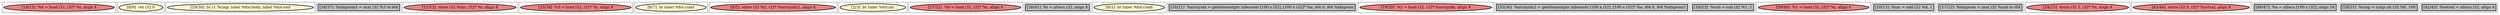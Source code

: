 
digraph G {





subgraph cluster22 {


node94 [penwidth=3.0,fontsize=20,fillcolor=lightcoral,label="[14/15]  %4 = load i32, i32* %i, align 4",shape=ellipse,style=filled ]



}

subgraph cluster20 {


node92 [penwidth=3.0,fontsize=20,fillcolor=lemonchiffon,label="[8/9]  ret i32 0",shape=ellipse,style=filled ]



}

subgraph cluster18 {


node90 [penwidth=3.0,fontsize=20,fillcolor=lemonchiffon,label="[29/30]  br i1 %cmp, label %for.body, label %for.end",shape=ellipse,style=filled ]



}

subgraph cluster16 {


node88 [penwidth=3.0,fontsize=20,fillcolor=grey,label="[34/37]  %idxprom1 = zext i32 %3 to i64",shape=rectangle,style=filled ]



}

subgraph cluster17 {


node89 [penwidth=3.0,fontsize=20,fillcolor=lightcoral,label="[11/12]  store i32 %inc, i32* %i, align 4",shape=ellipse,style=filled ]



}

subgraph cluster4 {


node76 [penwidth=3.0,fontsize=20,fillcolor=lightcoral,label="[33/38]  %3 = load i32, i32* %i, align 4",shape=ellipse,style=filled ]



}

subgraph cluster3 {


node75 [penwidth=3.0,fontsize=20,fillcolor=lemonchiffon,label="[6/7]  br label %for.cond",shape=ellipse,style=filled ]



}

subgraph cluster2 {


node74 [penwidth=3.0,fontsize=20,fillcolor=lightcoral,label="[4/5]  store i32 %2, i32* %arrayidx2, align 4",shape=ellipse,style=filled ]



}

subgraph cluster1 {


node73 [penwidth=3.0,fontsize=20,fillcolor=lemonchiffon,label="[2/3]  br label %for.inc",shape=ellipse,style=filled ]



}

subgraph cluster12 {


node84 [penwidth=3.0,fontsize=20,fillcolor=lightcoral,label="[27/32]  %0 = load i32, i32* %i, align 4",shape=ellipse,style=filled ]



}

subgraph cluster5 {


node77 [penwidth=3.0,fontsize=20,fillcolor=grey,label="[26/41]  %i = alloca i32, align 4",shape=rectangle,style=filled ]



}

subgraph cluster0 {


node72 [penwidth=3.0,fontsize=20,fillcolor=lemonchiffon,label="[0/1]  br label %for.cond",shape=ellipse,style=filled ]



}

subgraph cluster6 {


node78 [penwidth=3.0,fontsize=20,fillcolor=grey,label="[18/21]  %arrayidx = getelementptr inbounds [100 x i32], [100 x i32]* %a, i64 0, i64 %idxprom",shape=rectangle,style=filled ]



}

subgraph cluster14 {


node86 [penwidth=3.0,fontsize=20,fillcolor=lightcoral,label="[19/20]  %2 = load i32, i32* %arrayidx, align 4",shape=ellipse,style=filled ]



}

subgraph cluster7 {


node79 [penwidth=3.0,fontsize=20,fillcolor=grey,label="[35/36]  %arrayidx2 = getelementptr inbounds [100 x i32], [100 x i32]* %a, i64 0, i64 %idxprom1",shape=rectangle,style=filled ]



}

subgraph cluster23 {


node95 [penwidth=3.0,fontsize=20,fillcolor=grey,label="[16/23]  %sub = sub i32 %1, 1",shape=rectangle,style=filled ]



}

subgraph cluster8 {


node80 [penwidth=3.0,fontsize=20,fillcolor=lightcoral,label="[39/40]  %1 = load i32, i32* %i, align 4",shape=ellipse,style=filled ]



}

subgraph cluster21 {


node93 [penwidth=3.0,fontsize=20,fillcolor=grey,label="[10/13]  %inc = add i32 %4, 1",shape=rectangle,style=filled ]



}

subgraph cluster9 {


node81 [penwidth=3.0,fontsize=20,fillcolor=grey,label="[17/22]  %idxprom = zext i32 %sub to i64",shape=rectangle,style=filled ]



}

subgraph cluster19 {


node91 [penwidth=3.0,fontsize=20,fillcolor=lightcoral,label="[24/25]  store i32 1, i32* %i, align 4",shape=ellipse,style=filled ]



}

subgraph cluster10 {


node82 [penwidth=3.0,fontsize=20,fillcolor=lightcoral,label="[43/44]  store i32 0, i32* %retval, align 4",shape=ellipse,style=filled ]



}

subgraph cluster11 {


node83 [penwidth=3.0,fontsize=20,fillcolor=grey,label="[46/47]  %a = alloca [100 x i32], align 16",shape=rectangle,style=filled ]



}

subgraph cluster13 {


node85 [penwidth=3.0,fontsize=20,fillcolor=grey,label="[28/31]  %cmp = icmp ult i32 %0, 100",shape=rectangle,style=filled ]



}

subgraph cluster15 {


node87 [penwidth=3.0,fontsize=20,fillcolor=grey,label="[42/45]  %retval = alloca i32, align 4",shape=rectangle,style=filled ]



}

}
